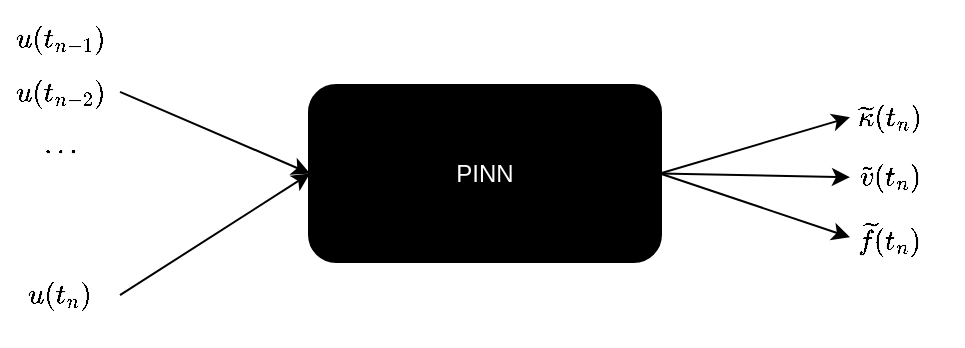 <mxfile version="26.0.11">
  <diagram name="Page-1" id="dHEjQKyAx2glMH0PPZ7r">
    <mxGraphModel dx="2066" dy="1107" grid="1" gridSize="10" guides="1" tooltips="1" connect="1" arrows="1" fold="1" page="1" pageScale="1" pageWidth="2000" pageHeight="2000" math="1" shadow="0">
      <root>
        <mxCell id="0" />
        <mxCell id="1" parent="0" />
        <mxCell id="L2Xz_SyH8n0p4nSWYo8K-233" value="&lt;font style=&quot;color: rgb(255, 255, 255);&quot;&gt;PINN&lt;/font&gt;" style="rounded=1;whiteSpace=wrap;html=1;strokeWidth=2;fillColor=#000000;" parent="1" vertex="1">
          <mxGeometry x="195" y="85.01" width="175" height="87.5" as="geometry" />
        </mxCell>
        <mxCell id="L2Xz_SyH8n0p4nSWYo8K-239" value="" style="endArrow=classic;html=1;rounded=0;exitX=1;exitY=0.5;exitDx=0;exitDy=0;entryX=0;entryY=0.5;entryDx=0;entryDy=0;strokeWidth=1;" parent="1" source="klvH-5ZAmwFgYcy9bd1n-2" target="L2Xz_SyH8n0p4nSWYo8K-233" edge="1">
          <mxGeometry width="50" height="50" relative="1" as="geometry">
            <mxPoint x="105.67" y="128.755" as="sourcePoint" />
            <mxPoint x="185" y="244.38" as="targetPoint" />
          </mxGeometry>
        </mxCell>
        <mxCell id="L2Xz_SyH8n0p4nSWYo8K-240" value="`\tilde{\kappa}(t_n)`" style="text;html=1;align=center;verticalAlign=middle;whiteSpace=wrap;rounded=0;" parent="1" vertex="1">
          <mxGeometry x="465" y="85.63" width="40" height="30" as="geometry" />
        </mxCell>
        <mxCell id="L2Xz_SyH8n0p4nSWYo8K-241" value="`\tilde{v}(t_n)`" style="text;html=1;align=center;verticalAlign=middle;whiteSpace=wrap;rounded=0;" parent="1" vertex="1">
          <mxGeometry x="465" y="115.63" width="40" height="30" as="geometry" />
        </mxCell>
        <mxCell id="L2Xz_SyH8n0p4nSWYo8K-242" value="`\tilde{f}(t_n)`" style="text;html=1;align=center;verticalAlign=middle;whiteSpace=wrap;rounded=0;" parent="1" vertex="1">
          <mxGeometry x="465" y="145.63" width="40" height="30" as="geometry" />
        </mxCell>
        <mxCell id="L2Xz_SyH8n0p4nSWYo8K-247" value="" style="endArrow=classic;html=1;rounded=0;exitX=1;exitY=0.5;exitDx=0;exitDy=0;entryX=0;entryY=0.5;entryDx=0;entryDy=0;" parent="1" source="L2Xz_SyH8n0p4nSWYo8K-233" target="L2Xz_SyH8n0p4nSWYo8K-240" edge="1">
          <mxGeometry width="50" height="50" relative="1" as="geometry">
            <mxPoint x="275" y="324.38" as="sourcePoint" />
            <mxPoint x="345" y="274.38" as="targetPoint" />
          </mxGeometry>
        </mxCell>
        <mxCell id="L2Xz_SyH8n0p4nSWYo8K-248" value="" style="endArrow=classic;html=1;rounded=0;entryX=0;entryY=0.5;entryDx=0;entryDy=0;exitX=1;exitY=0.5;exitDx=0;exitDy=0;" parent="1" source="L2Xz_SyH8n0p4nSWYo8K-233" target="L2Xz_SyH8n0p4nSWYo8K-241" edge="1">
          <mxGeometry width="50" height="50" relative="1" as="geometry">
            <mxPoint x="385" y="134.38" as="sourcePoint" />
            <mxPoint x="380" y="354.38" as="targetPoint" />
          </mxGeometry>
        </mxCell>
        <mxCell id="L2Xz_SyH8n0p4nSWYo8K-249" value="" style="endArrow=classic;html=1;rounded=0;exitX=1;exitY=0.5;exitDx=0;exitDy=0;entryX=0;entryY=0.5;entryDx=0;entryDy=0;" parent="1" source="L2Xz_SyH8n0p4nSWYo8K-233" target="L2Xz_SyH8n0p4nSWYo8K-242" edge="1">
          <mxGeometry width="50" height="50" relative="1" as="geometry">
            <mxPoint x="315" y="219.38" as="sourcePoint" />
            <mxPoint x="380" y="339.38" as="targetPoint" />
          </mxGeometry>
        </mxCell>
        <mxCell id="klvH-5ZAmwFgYcy9bd1n-1" value="`u(t_n)`" style="text;html=1;align=center;verticalAlign=middle;whiteSpace=wrap;rounded=0;" vertex="1" parent="1">
          <mxGeometry x="40" y="164.57" width="60" height="50" as="geometry" />
        </mxCell>
        <mxCell id="klvH-5ZAmwFgYcy9bd1n-2" value="$$ u(t_{n-1}) $$&lt;div&gt;$$ u(t_{n-2}) $$&lt;/div&gt;&lt;div&gt;$$ \dots $$&lt;/div&gt;" style="text;html=1;align=center;verticalAlign=middle;whiteSpace=wrap;rounded=0;" vertex="1" parent="1">
          <mxGeometry x="40" y="42.94" width="60" height="90" as="geometry" />
        </mxCell>
        <mxCell id="klvH-5ZAmwFgYcy9bd1n-3" value="" style="endArrow=classic;html=1;rounded=0;exitX=1;exitY=0.5;exitDx=0;exitDy=0;entryX=0;entryY=0.5;entryDx=0;entryDy=0;" edge="1" parent="1" source="klvH-5ZAmwFgYcy9bd1n-1" target="L2Xz_SyH8n0p4nSWYo8K-233">
          <mxGeometry width="50" height="50" relative="1" as="geometry">
            <mxPoint x="90" y="332.35" as="sourcePoint" />
            <mxPoint x="140" y="282.35" as="targetPoint" />
          </mxGeometry>
        </mxCell>
      </root>
    </mxGraphModel>
  </diagram>
</mxfile>
